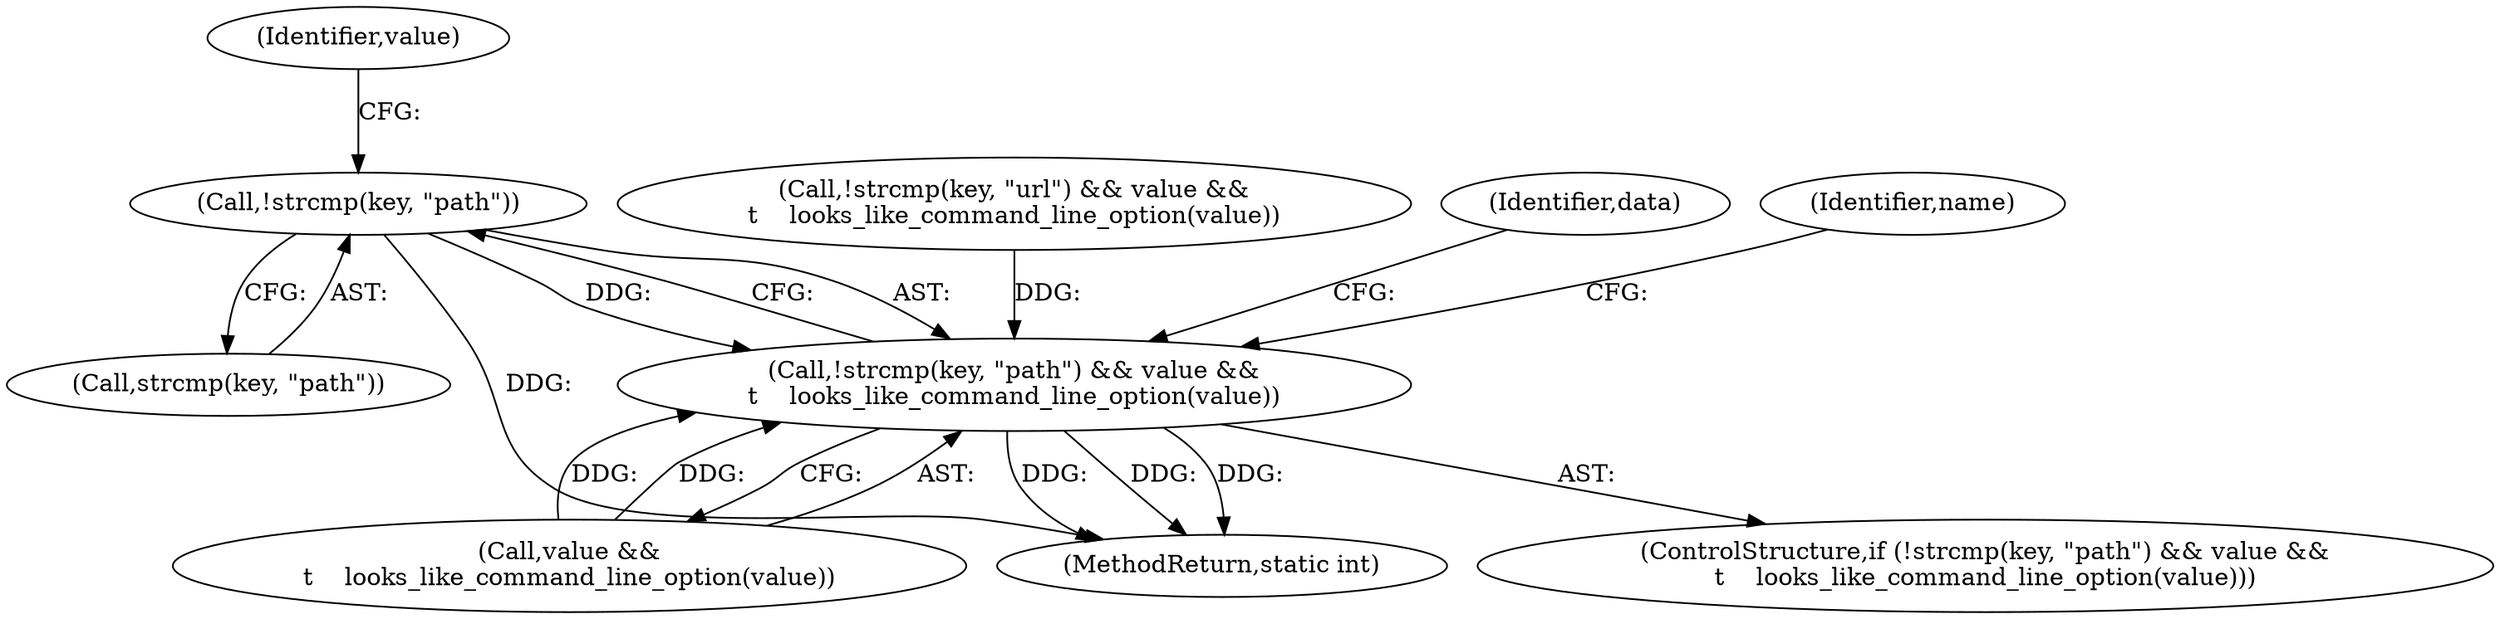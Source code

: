 digraph "0_git_1a7fd1fb2998002da6e9ff2ee46e1bdd25ee8404@API" {
"1000180" [label="(Call,!strcmp(key, \"path\"))"];
"1000179" [label="(Call,!strcmp(key, \"path\") && value &&\n\t    looks_like_command_line_option(value))"];
"1000155" [label="(Call,!strcmp(key, \"url\") && value &&\n\t    looks_like_command_line_option(value))"];
"1000180" [label="(Call,!strcmp(key, \"path\"))"];
"1000181" [label="(Call,strcmp(key, \"path\"))"];
"1000179" [label="(Call,!strcmp(key, \"path\") && value &&\n\t    looks_like_command_line_option(value))"];
"1000190" [label="(Identifier,data)"];
"1000184" [label="(Call,value &&\n\t    looks_like_command_line_option(value))"];
"1000185" [label="(Identifier,value)"];
"1000206" [label="(MethodReturn,static int)"];
"1000203" [label="(Identifier,name)"];
"1000178" [label="(ControlStructure,if (!strcmp(key, \"path\") && value &&\n\t    looks_like_command_line_option(value)))"];
"1000180" -> "1000179"  [label="AST: "];
"1000180" -> "1000181"  [label="CFG: "];
"1000181" -> "1000180"  [label="AST: "];
"1000185" -> "1000180"  [label="CFG: "];
"1000179" -> "1000180"  [label="CFG: "];
"1000180" -> "1000206"  [label="DDG: "];
"1000180" -> "1000179"  [label="DDG: "];
"1000179" -> "1000178"  [label="AST: "];
"1000179" -> "1000184"  [label="CFG: "];
"1000184" -> "1000179"  [label="AST: "];
"1000190" -> "1000179"  [label="CFG: "];
"1000203" -> "1000179"  [label="CFG: "];
"1000179" -> "1000206"  [label="DDG: "];
"1000179" -> "1000206"  [label="DDG: "];
"1000179" -> "1000206"  [label="DDG: "];
"1000184" -> "1000179"  [label="DDG: "];
"1000184" -> "1000179"  [label="DDG: "];
"1000155" -> "1000179"  [label="DDG: "];
}
